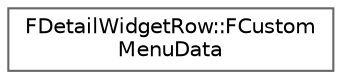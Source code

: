 digraph "Graphical Class Hierarchy"
{
 // INTERACTIVE_SVG=YES
 // LATEX_PDF_SIZE
  bgcolor="transparent";
  edge [fontname=Helvetica,fontsize=10,labelfontname=Helvetica,labelfontsize=10];
  node [fontname=Helvetica,fontsize=10,shape=box,height=0.2,width=0.4];
  rankdir="LR";
  Node0 [id="Node000000",label="FDetailWidgetRow::FCustom\lMenuData",height=0.2,width=0.4,color="grey40", fillcolor="white", style="filled",URL="$dc/d5f/structFDetailWidgetRow_1_1FCustomMenuData.html",tooltip=" "];
}
